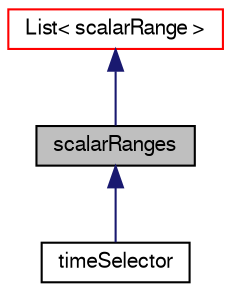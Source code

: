 digraph "scalarRanges"
{
  bgcolor="transparent";
  edge [fontname="FreeSans",fontsize="10",labelfontname="FreeSans",labelfontsize="10"];
  node [fontname="FreeSans",fontsize="10",shape=record];
  Node0 [label="scalarRanges",height=0.2,width=0.4,color="black", fillcolor="grey75", style="filled", fontcolor="black"];
  Node1 -> Node0 [dir="back",color="midnightblue",fontsize="10",style="solid",fontname="FreeSans"];
  Node1 [label="List\< scalarRange \>",height=0.2,width=0.4,color="red",URL="$a25694.html"];
  Node0 -> Node5 [dir="back",color="midnightblue",fontsize="10",style="solid",fontname="FreeSans"];
  Node5 [label="timeSelector",height=0.2,width=0.4,color="black",URL="$a26358.html",tooltip="A List of scalarRange for selecting times. "];
}
